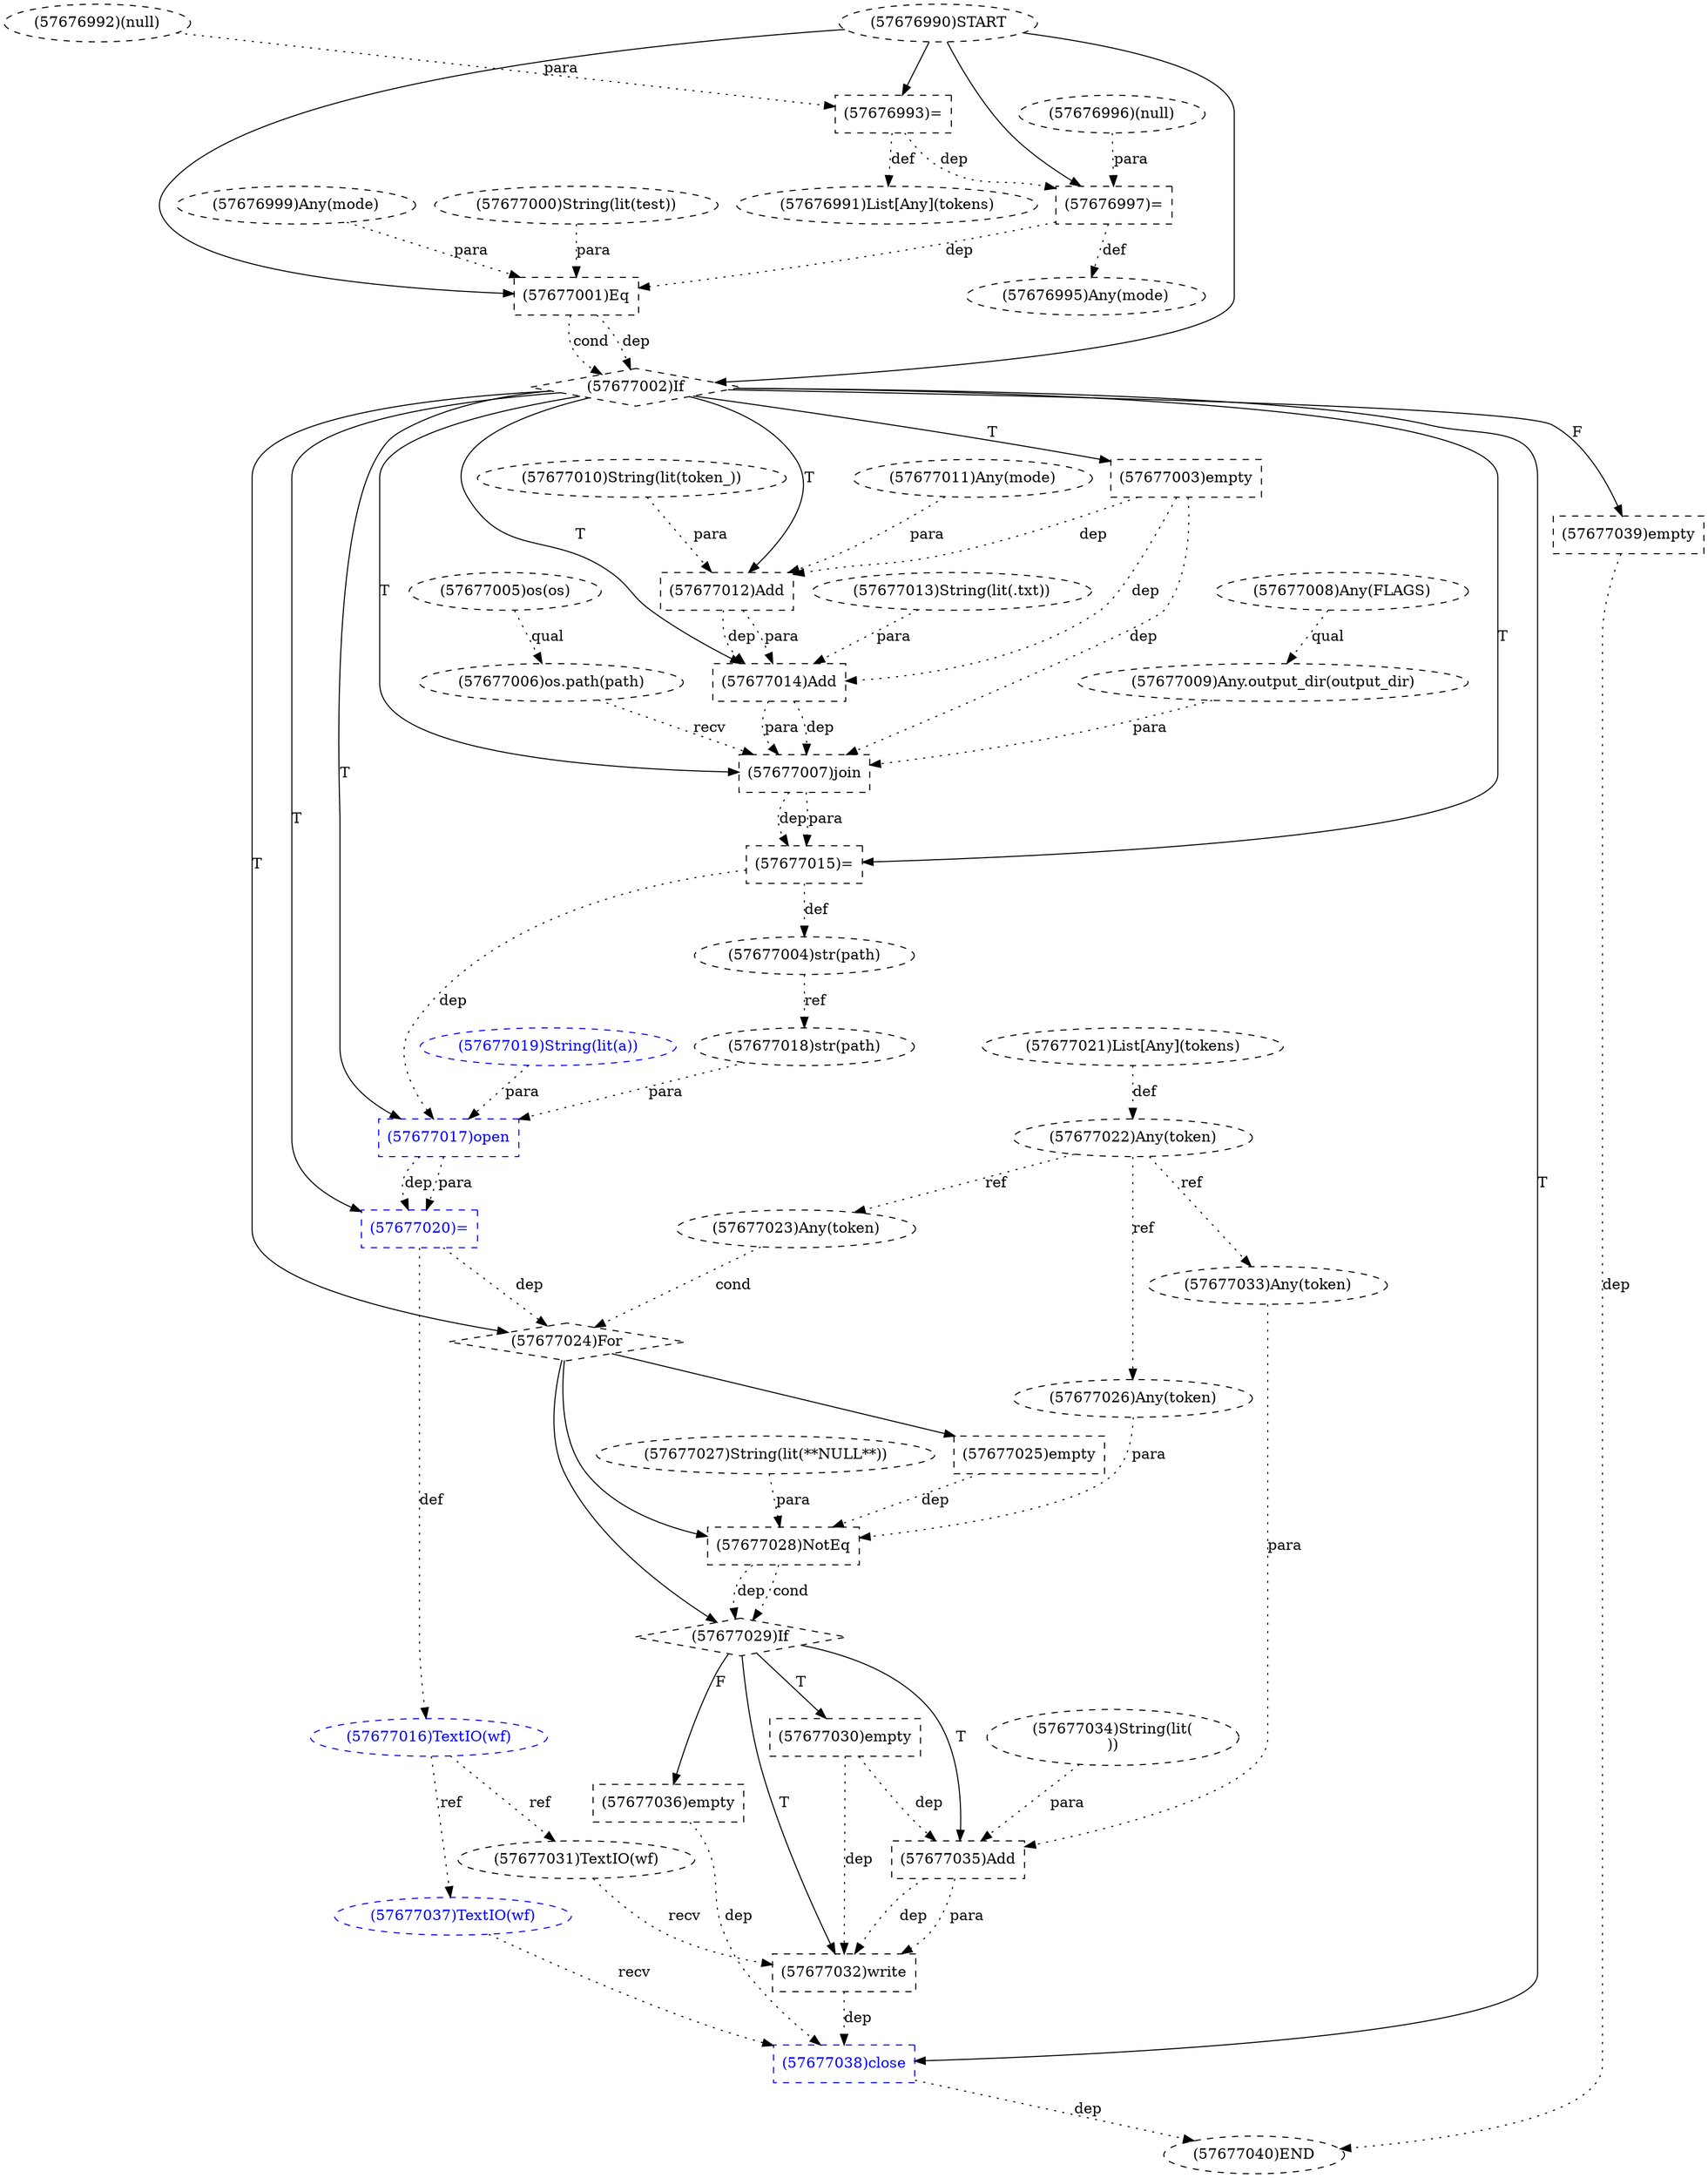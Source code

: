 digraph G {
1 [label="(57677005)os(os)" shape=ellipse style=dashed]
2 [label="(57677012)Add" shape=box style=dashed]
3 [label="(57676990)START" style=dashed]
4 [label="(57677033)Any(token)" shape=ellipse style=dashed]
5 [label="(57677037)TextIO(wf)" shape=ellipse style=dashed color=blue fontcolor=blue]
6 [label="(57677015)=" shape=box style=dashed]
7 [label="(57677023)Any(token)" shape=ellipse style=dashed]
8 [label="(57677013)String(lit(.txt))" shape=ellipse style=dashed]
9 [label="(57676999)Any(mode)" shape=ellipse style=dashed]
10 [label="(57677011)Any(mode)" shape=ellipse style=dashed]
11 [label="(57677040)END" style=dashed]
12 [label="(57677022)Any(token)" shape=ellipse style=dashed]
13 [label="(57677036)empty" shape=box style=dashed]
14 [label="(57677014)Add" shape=box style=dashed]
15 [label="(57677019)String(lit(a))" shape=ellipse style=dashed color=blue fontcolor=blue]
16 [label="(57677017)open" shape=box style=dashed color=blue fontcolor=blue]
17 [label="(57676991)List[Any](tokens)" shape=ellipse style=dashed]
18 [label="(57677010)String(lit(token_))" shape=ellipse style=dashed]
19 [label="(57677008)Any(FLAGS)" shape=ellipse style=dashed]
20 [label="(57677021)List[Any](tokens)" shape=ellipse style=dashed]
21 [label="(57677018)str(path)" shape=ellipse style=dashed]
22 [label="(57677020)=" shape=box style=dashed color=blue fontcolor=blue]
23 [label="(57677027)String(lit(**NULL**))" shape=ellipse style=dashed]
24 [label="(57677032)write" shape=box style=dashed]
25 [label="(57676995)Any(mode)" shape=ellipse style=dashed]
26 [label="(57677003)empty" shape=box style=dashed]
27 [label="(57677000)String(lit(test))" shape=ellipse style=dashed]
28 [label="(57677025)empty" shape=box style=dashed]
29 [label="(57677031)TextIO(wf)" shape=ellipse style=dashed]
30 [label="(57677038)close" shape=box style=dashed color=blue fontcolor=blue]
31 [label="(57676993)=" shape=box style=dashed]
32 [label="(57677009)Any.output_dir(output_dir)" shape=ellipse style=dashed]
33 [label="(57677035)Add" shape=box style=dashed]
34 [label="(57677001)Eq" shape=box style=dashed]
35 [label="(57677026)Any(token)" shape=ellipse style=dashed]
36 [label="(57677006)os.path(path)" shape=ellipse style=dashed]
37 [label="(57676996)(null)" shape=ellipse style=dashed]
38 [label="(57677030)empty" shape=box style=dashed]
39 [label="(57676992)(null)" shape=ellipse style=dashed]
40 [label="(57677028)NotEq" shape=box style=dashed]
41 [label="(57677024)For" shape=diamond style=dashed]
42 [label="(57677039)empty" shape=box style=dashed]
43 [label="(57676997)=" shape=box style=dashed]
44 [label="(57677029)If" shape=diamond style=dashed]
45 [label="(57677034)String(lit(
))" shape=ellipse style=dashed]
46 [label="(57677016)TextIO(wf)" shape=ellipse style=dashed color=blue fontcolor=blue]
47 [label="(57677002)If" shape=diamond style=dashed]
48 [label="(57677007)join" shape=box style=dashed]
49 [label="(57677004)str(path)" shape=ellipse style=dashed]
47 -> 2 [label="T"];
18 -> 2 [label="para" style=dotted];
10 -> 2 [label="para" style=dotted];
26 -> 2 [label="dep" style=dotted];
12 -> 4 [label="ref" style=dotted];
46 -> 5 [label="ref" style=dotted];
47 -> 6 [label="T"];
48 -> 6 [label="dep" style=dotted];
48 -> 6 [label="para" style=dotted];
12 -> 7 [label="ref" style=dotted];
30 -> 11 [label="dep" style=dotted];
42 -> 11 [label="dep" style=dotted];
20 -> 12 [label="def" style=dotted];
44 -> 13 [label="F"];
47 -> 14 [label="T"];
2 -> 14 [label="dep" style=dotted];
2 -> 14 [label="para" style=dotted];
8 -> 14 [label="para" style=dotted];
26 -> 14 [label="dep" style=dotted];
47 -> 16 [label="T"];
21 -> 16 [label="para" style=dotted];
15 -> 16 [label="para" style=dotted];
6 -> 16 [label="dep" style=dotted];
31 -> 17 [label="def" style=dotted];
49 -> 21 [label="ref" style=dotted];
47 -> 22 [label="T"];
16 -> 22 [label="dep" style=dotted];
16 -> 22 [label="para" style=dotted];
44 -> 24 [label="T"];
29 -> 24 [label="recv" style=dotted];
33 -> 24 [label="dep" style=dotted];
33 -> 24 [label="para" style=dotted];
38 -> 24 [label="dep" style=dotted];
43 -> 25 [label="def" style=dotted];
47 -> 26 [label="T"];
41 -> 28 [label="" style=solid];
46 -> 29 [label="ref" style=dotted];
47 -> 30 [label="T"];
5 -> 30 [label="recv" style=dotted];
24 -> 30 [label="dep" style=dotted];
13 -> 30 [label="dep" style=dotted];
3 -> 31 [label="" style=solid];
39 -> 31 [label="para" style=dotted];
19 -> 32 [label="qual" style=dotted];
44 -> 33 [label="T"];
4 -> 33 [label="para" style=dotted];
45 -> 33 [label="para" style=dotted];
38 -> 33 [label="dep" style=dotted];
3 -> 34 [label="" style=solid];
9 -> 34 [label="para" style=dotted];
27 -> 34 [label="para" style=dotted];
43 -> 34 [label="dep" style=dotted];
12 -> 35 [label="ref" style=dotted];
1 -> 36 [label="qual" style=dotted];
44 -> 38 [label="T"];
41 -> 40 [label="" style=solid];
35 -> 40 [label="para" style=dotted];
23 -> 40 [label="para" style=dotted];
28 -> 40 [label="dep" style=dotted];
47 -> 41 [label="T"];
7 -> 41 [label="cond" style=dotted];
22 -> 41 [label="dep" style=dotted];
47 -> 42 [label="F"];
3 -> 43 [label="" style=solid];
37 -> 43 [label="para" style=dotted];
31 -> 43 [label="dep" style=dotted];
41 -> 44 [label="" style=solid];
40 -> 44 [label="dep" style=dotted];
40 -> 44 [label="cond" style=dotted];
22 -> 46 [label="def" style=dotted];
3 -> 47 [label="" style=solid];
34 -> 47 [label="dep" style=dotted];
34 -> 47 [label="cond" style=dotted];
47 -> 48 [label="T"];
36 -> 48 [label="recv" style=dotted];
32 -> 48 [label="para" style=dotted];
14 -> 48 [label="dep" style=dotted];
14 -> 48 [label="para" style=dotted];
26 -> 48 [label="dep" style=dotted];
6 -> 49 [label="def" style=dotted];
}